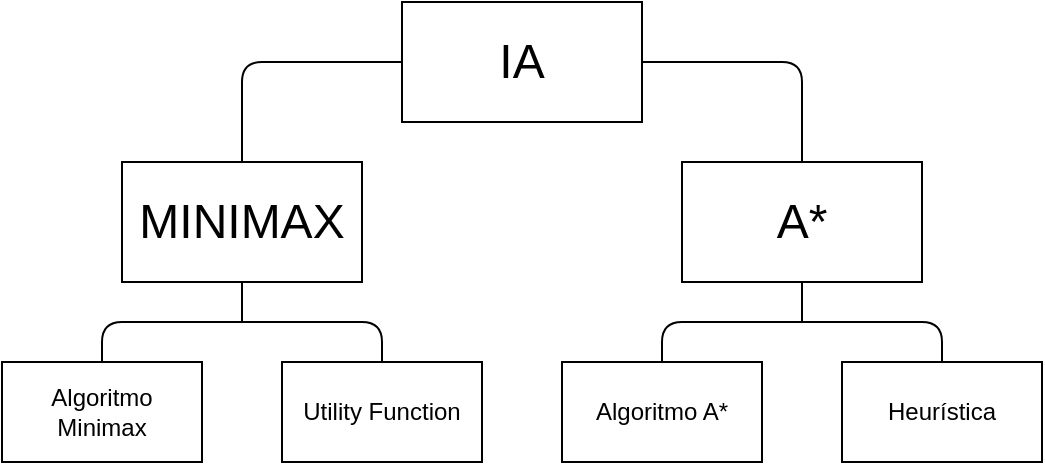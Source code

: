 <mxfile version="10.6.3" type="device"><diagram id="pMzadv6SXnVwOCWkjTT_" name="Page-1"><mxGraphModel dx="840" dy="452" grid="1" gridSize="10" guides="1" tooltips="1" connect="1" arrows="1" fold="1" page="1" pageScale="1" pageWidth="827" pageHeight="1169" math="0" shadow="0"><root><mxCell id="0"/><mxCell id="1" parent="0"/><mxCell id="C2PBLA4NBZXqmBlkNYri-2" value="&lt;p&gt;&lt;font face=&quot;Helvetica&quot; style=&quot;font-size: 24px&quot;&gt;IA&lt;/font&gt;&lt;/p&gt;" style="rounded=0;whiteSpace=wrap;html=1;" parent="1" vertex="1"><mxGeometry x="400" y="140" width="120" height="60" as="geometry"/></mxCell><mxCell id="C2PBLA4NBZXqmBlkNYri-5" value="&lt;pre style=&quot;font-size: 24px&quot;&gt;&lt;font face=&quot;Helvetica&quot;&gt;MINIMAX&lt;/font&gt;&lt;/pre&gt;" style="rounded=0;whiteSpace=wrap;html=1;" parent="1" vertex="1"><mxGeometry x="260" y="220" width="120" height="60" as="geometry"/></mxCell><mxCell id="C2PBLA4NBZXqmBlkNYri-7" value="&lt;pre&gt;&lt;font style=&quot;font-size: 24px&quot; face=&quot;Helvetica&quot;&gt;A*&lt;/font&gt;&lt;/pre&gt;" style="rounded=0;whiteSpace=wrap;html=1;" parent="1" vertex="1"><mxGeometry x="540" y="220" width="120" height="60" as="geometry"/></mxCell><mxCell id="C2PBLA4NBZXqmBlkNYri-13" value="Algoritmo Minimax" style="rounded=0;whiteSpace=wrap;html=1;aspect=fixed;" parent="1" vertex="1"><mxGeometry x="200" y="320" width="100" height="50" as="geometry"/></mxCell><mxCell id="C2PBLA4NBZXqmBlkNYri-15" value="Utility Function&lt;br&gt;" style="rounded=0;whiteSpace=wrap;html=1;aspect=fixed;" parent="1" vertex="1"><mxGeometry x="340" y="320" width="100" height="50" as="geometry"/></mxCell><mxCell id="C2PBLA4NBZXqmBlkNYri-17" value="Algoritmo A*" style="rounded=0;whiteSpace=wrap;html=1;aspect=fixed;" parent="1" vertex="1"><mxGeometry x="480" y="320" width="100" height="50" as="geometry"/></mxCell><mxCell id="C2PBLA4NBZXqmBlkNYri-18" value="Heurística" style="rounded=0;whiteSpace=wrap;html=1;aspect=fixed;" parent="1" vertex="1"><mxGeometry x="620" y="320" width="100" height="50" as="geometry"/></mxCell><mxCell id="C2PBLA4NBZXqmBlkNYri-20" value="" style="endArrow=none;html=1;exitX=0;exitY=0.5;exitDx=0;exitDy=0;entryX=0.5;entryY=0;entryDx=0;entryDy=0;" parent="1" source="C2PBLA4NBZXqmBlkNYri-2" target="C2PBLA4NBZXqmBlkNYri-5" edge="1"><mxGeometry width="50" height="50" relative="1" as="geometry"><mxPoint x="200" y="440" as="sourcePoint"/><mxPoint x="120" y="210" as="targetPoint"/><Array as="points"><mxPoint x="320" y="170"/></Array></mxGeometry></mxCell><mxCell id="C2PBLA4NBZXqmBlkNYri-21" value="" style="endArrow=none;html=1;entryX=1;entryY=0.5;entryDx=0;entryDy=0;exitX=0.5;exitY=0;exitDx=0;exitDy=0;" parent="1" source="C2PBLA4NBZXqmBlkNYri-7" target="C2PBLA4NBZXqmBlkNYri-2" edge="1"><mxGeometry width="50" height="50" relative="1" as="geometry"><mxPoint x="200" y="440" as="sourcePoint"/><mxPoint x="250" y="390" as="targetPoint"/><Array as="points"><mxPoint x="600" y="170"/></Array></mxGeometry></mxCell><mxCell id="C2PBLA4NBZXqmBlkNYri-22" value="" style="endArrow=none;html=1;entryX=0.5;entryY=0;entryDx=0;entryDy=0;" parent="1" target="C2PBLA4NBZXqmBlkNYri-13" edge="1"><mxGeometry width="50" height="50" relative="1" as="geometry"><mxPoint x="320" y="300" as="sourcePoint"/><mxPoint x="250" y="390" as="targetPoint"/><Array as="points"><mxPoint x="250" y="300"/></Array></mxGeometry></mxCell><mxCell id="C2PBLA4NBZXqmBlkNYri-25" value="" style="endArrow=none;html=1;entryX=0.5;entryY=0;entryDx=0;entryDy=0;" parent="1" target="C2PBLA4NBZXqmBlkNYri-15" edge="1"><mxGeometry width="50" height="50" relative="1" as="geometry"><mxPoint x="320" y="300" as="sourcePoint"/><mxPoint x="250" y="390" as="targetPoint"/><Array as="points"><mxPoint x="390" y="300"/></Array></mxGeometry></mxCell><mxCell id="C2PBLA4NBZXqmBlkNYri-26" value="" style="endArrow=none;html=1;exitX=0.5;exitY=1;exitDx=0;exitDy=0;" parent="1" source="C2PBLA4NBZXqmBlkNYri-5" edge="1"><mxGeometry width="50" height="50" relative="1" as="geometry"><mxPoint x="200" y="440" as="sourcePoint"/><mxPoint x="320" y="300" as="targetPoint"/></mxGeometry></mxCell><mxCell id="C2PBLA4NBZXqmBlkNYri-27" value="" style="endArrow=none;html=1;entryX=0.5;entryY=0;entryDx=0;entryDy=0;" parent="1" target="C2PBLA4NBZXqmBlkNYri-17" edge="1"><mxGeometry width="50" height="50" relative="1" as="geometry"><mxPoint x="600" y="300" as="sourcePoint"/><mxPoint x="250" y="390" as="targetPoint"/><Array as="points"><mxPoint x="530" y="300"/></Array></mxGeometry></mxCell><mxCell id="C2PBLA4NBZXqmBlkNYri-28" value="" style="endArrow=none;html=1;entryX=0.5;entryY=0;entryDx=0;entryDy=0;" parent="1" target="C2PBLA4NBZXqmBlkNYri-18" edge="1"><mxGeometry width="50" height="50" relative="1" as="geometry"><mxPoint x="600" y="300" as="sourcePoint"/><mxPoint x="250" y="390" as="targetPoint"/><Array as="points"><mxPoint x="670" y="300"/></Array></mxGeometry></mxCell><mxCell id="C2PBLA4NBZXqmBlkNYri-29" value="" style="endArrow=none;html=1;entryX=0.5;entryY=1;entryDx=0;entryDy=0;" parent="1" target="C2PBLA4NBZXqmBlkNYri-7" edge="1"><mxGeometry width="50" height="50" relative="1" as="geometry"><mxPoint x="600" y="300" as="sourcePoint"/><mxPoint x="250" y="460" as="targetPoint"/></mxGeometry></mxCell></root></mxGraphModel></diagram></mxfile>